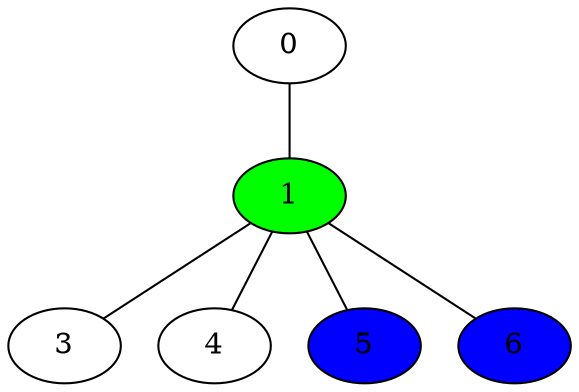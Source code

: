 graph
{
	node [style="filled" fillcolor="white"];

	0 -- 1;
	1 -- 3;
	1 -- 4;
	1 -- 5;
	1 -- 6;

	1 [fillcolor="green"];
	5 [fillcolor="blue"];
	6 [fillcolor="blue"];
}
